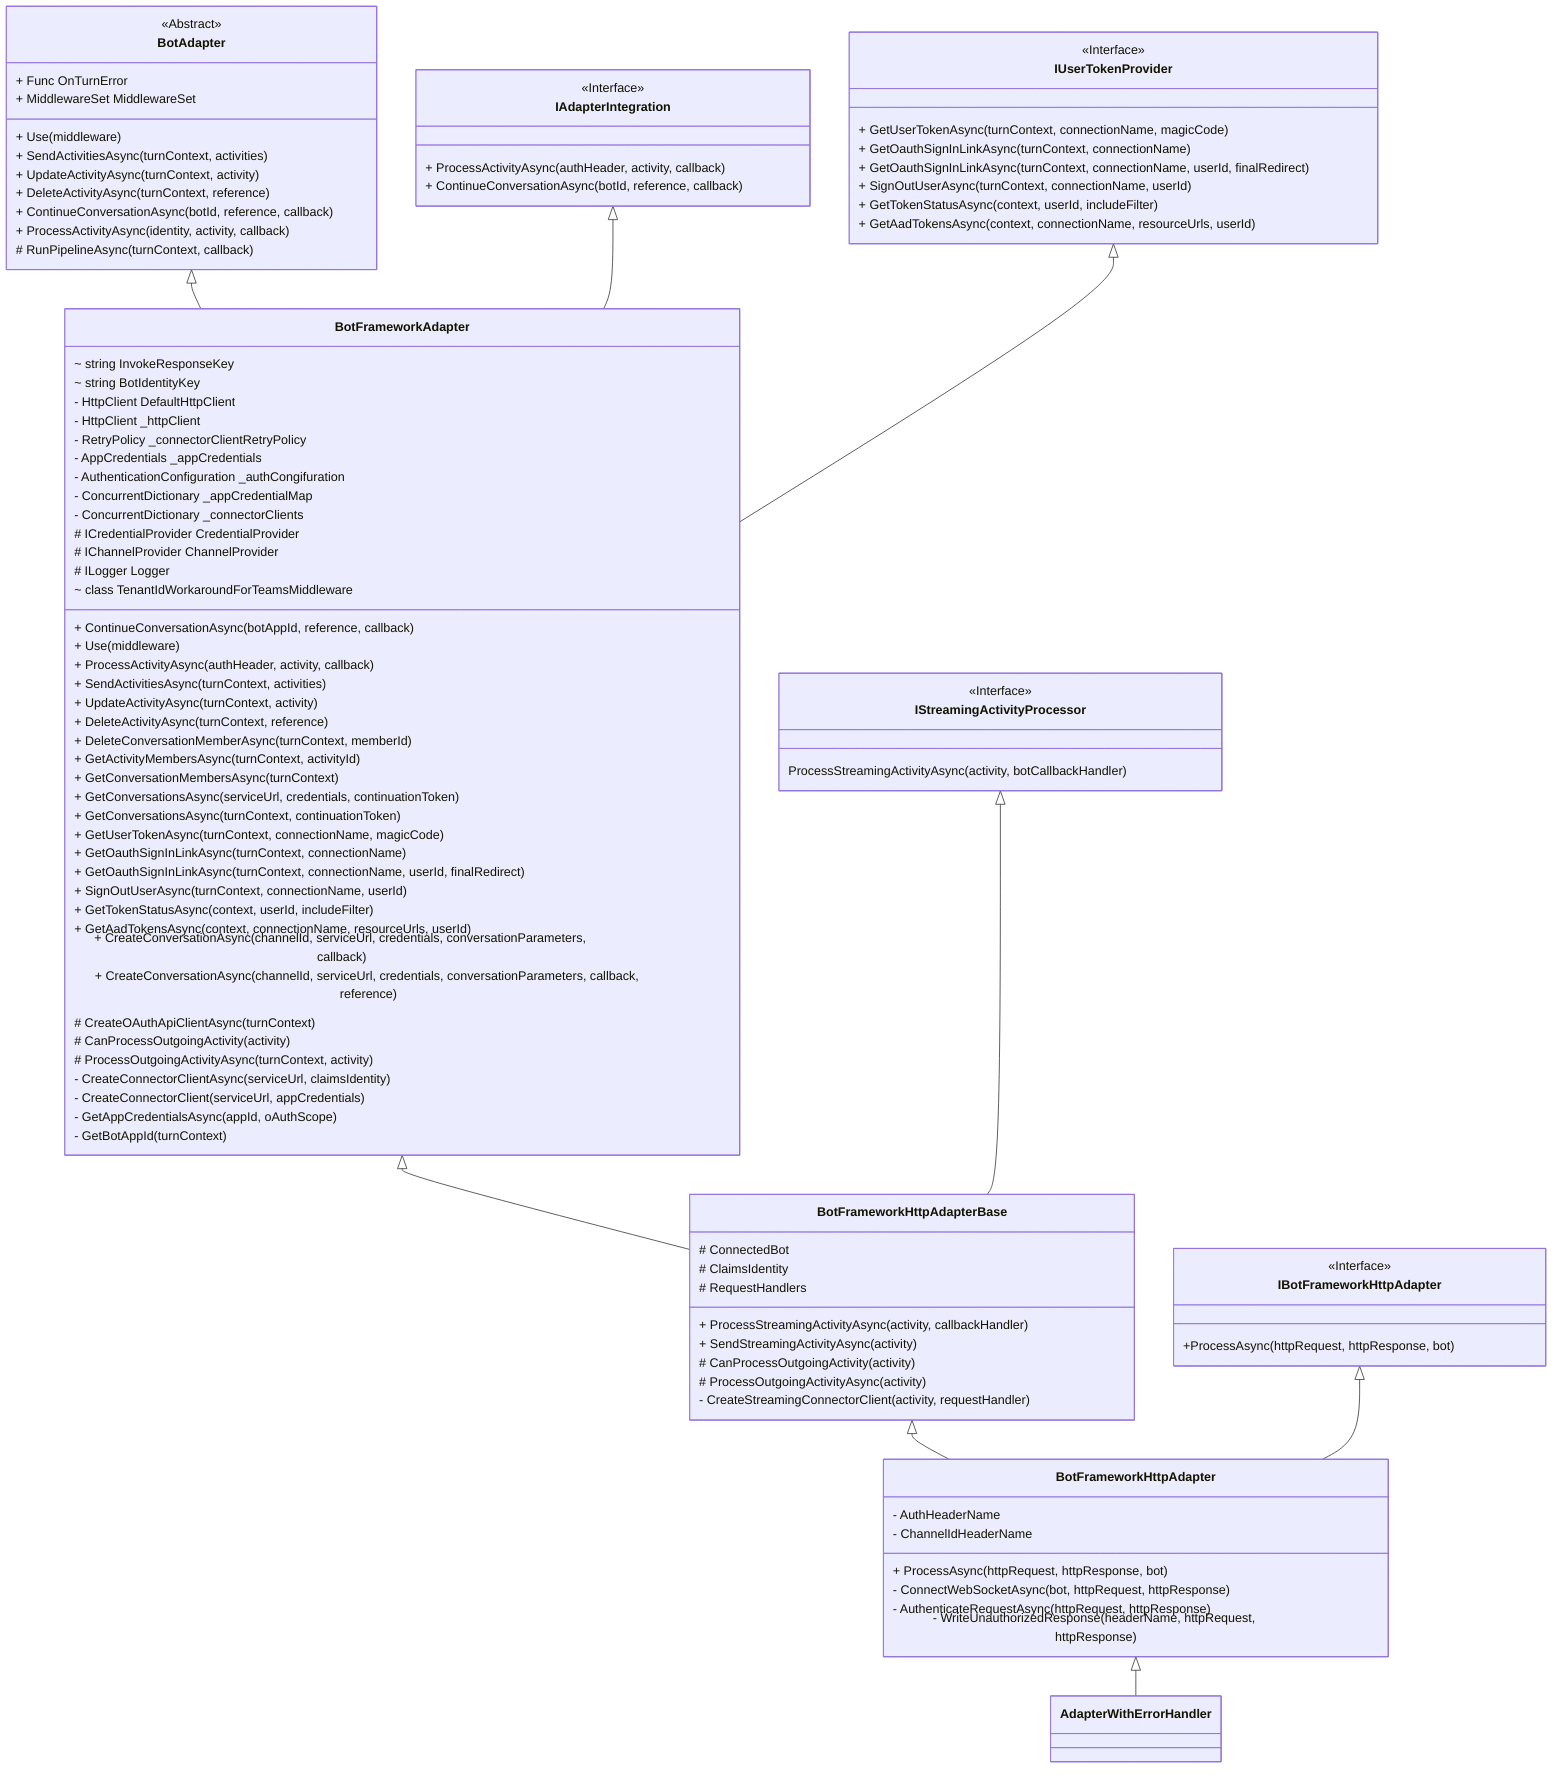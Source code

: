 classDiagram

        class BotAdapter {
            + Func<ITurnContext, Exception, Task> OnTurnError
            + MiddlewareSet MiddlewareSet
            + Use(middleware)
            + SendActivitiesAsync(turnContext, activities)
            + UpdateActivityAsync(turnContext, activity)
            + DeleteActivityAsync(turnContext, reference)
            + ContinueConversationAsync(botId, reference, callback)
            + ProcessActivityAsync(identity, activity, callback)
            # RunPipelineAsync(turnContext, callback)
        }
        <<Abstract>> BotAdapter

        class IAdapterIntegration {
            + ProcessActivityAsync(authHeader, activity, callback)
            + ContinueConversationAsync(botId, reference, callback)
        }
        <<Interface>> IAdapterIntegration

        class IUserTokenProvider {
            + GetUserTokenAsync(turnContext, connectionName, magicCode)
            + GetOauthSignInLinkAsync(turnContext, connectionName)
            + GetOauthSignInLinkAsync(turnContext, connectionName, userId, finalRedirect)
            + SignOutUserAsync(turnContext, connectionName, userId)
            + GetTokenStatusAsync(context, userId, includeFilter)
            + GetAadTokensAsync(context, connectionName, resourceUrls, userId)

        }
        <<Interface>> IUserTokenProvider
        
        class BotFrameworkAdapter {
            ~ string InvokeResponseKey
            ~ string BotIdentityKey
            - HttpClient DefaultHttpClient
            - HttpClient _httpClient
            - RetryPolicy _connectorClientRetryPolicy
            - AppCredentials _appCredentials
            - AuthenticationConfiguration _authCongifuration
            - ConcurrentDictionary<string, AppCredentials> _appCredentialMap
            - ConcurrentDictionary<string, ConnectorClient> _connectorClients
            # ICredentialProvider CredentialProvider
            # IChannelProvider ChannelProvider
            # ILogger Logger
            + ContinueConversationAsync(botAppId, reference, callback)
            + Use(middleware)
            + ProcessActivityAsync(authHeader, activity, callback)
            + SendActivitiesAsync(turnContext, activities)
            + UpdateActivityAsync(turnContext, activity)
            + DeleteActivityAsync(turnContext, reference)
            + DeleteConversationMemberAsync(turnContext, memberId)
            + GetActivityMembersAsync(turnContext, activityId)
            + GetConversationMembersAsync(turnContext)
            + GetConversationsAsync(serviceUrl, credentials, continuationToken)
            + GetConversationsAsync(turnContext, continuationToken)
            + GetUserTokenAsync(turnContext, connectionName, magicCode)
            + GetOauthSignInLinkAsync(turnContext, connectionName)
            + GetOauthSignInLinkAsync(turnContext, connectionName, userId, finalRedirect)
            + SignOutUserAsync(turnContext, connectionName, userId)
            + GetTokenStatusAsync(context, userId, includeFilter)
            + GetAadTokensAsync(context, connectionName, resourceUrls, userId)
            + CreateConversationAsync(channelId, serviceUrl, credentials, conversationParameters, callback)
            + CreateConversationAsync(channelId, serviceUrl, credentials, conversationParameters, callback, reference)
            # CreateOAuthApiClientAsync(turnContext)
            # CanProcessOutgoingActivity(activity)
            # ProcessOutgoingActivityAsync(turnContext, activity)
            - CreateConnectorClientAsync(serviceUrl, claimsIdentity)
            - CreateConnectorClient(serviceUrl, appCredentials)
            - GetAppCredentialsAsync(appId, oAuthScope)
            - GetBotAppId(turnContext)
            ~ class TenantIdWorkaroundForTeamsMiddleware
        }

        class IStreamingActivityProcessor {
            ProcessStreamingActivityAsync(activity, botCallbackHandler)
        }
        <<Interface>> IStreamingActivityProcessor
    
        class IBotFrameworkHttpAdapter {
            +ProcessAsync(httpRequest, httpResponse, bot)
        }
        <<Interface>> IBotFrameworkHttpAdapter
        

        class BotFrameworkHttpAdapterBase {
            # ConnectedBot
            # ClaimsIdentity
            # RequestHandlers
            + ProcessStreamingActivityAsync(activity, callbackHandler)
            + SendStreamingActivityAsync(activity)
            # CanProcessOutgoingActivity(activity)
            # ProcessOutgoingActivityAsync(activity)
            - CreateStreamingConnectorClient(activity, requestHandler)
        }

        class BotFrameworkHttpAdapter {
            - AuthHeaderName
            - ChannelIdHeaderName
            + ProcessAsync(httpRequest, httpResponse, bot)
            - ConnectWebSocketAsync(bot, httpRequest, httpResponse)
            - AuthenticateRequestAsync(httpRequest, httpResponse)
            - WriteUnauthorizedResponse(headerName, httpRequest, httpResponse)
        }

        BotFrameworkHttpAdapter <|-- AdapterWithErrorHandler

        BotFrameworkHttpAdapterBase <|-- BotFrameworkHttpAdapter
        IBotFrameworkHttpAdapter <|-- BotFrameworkHttpAdapter

        BotFrameworkAdapter <|-- BotFrameworkHttpAdapterBase
        IStreamingActivityProcessor <|-- BotFrameworkHttpAdapterBase

        BotAdapter <|-- BotFrameworkAdapter
        IAdapterIntegration <|-- BotFrameworkAdapter
        IUserTokenProvider <|-- BotFrameworkAdapter
